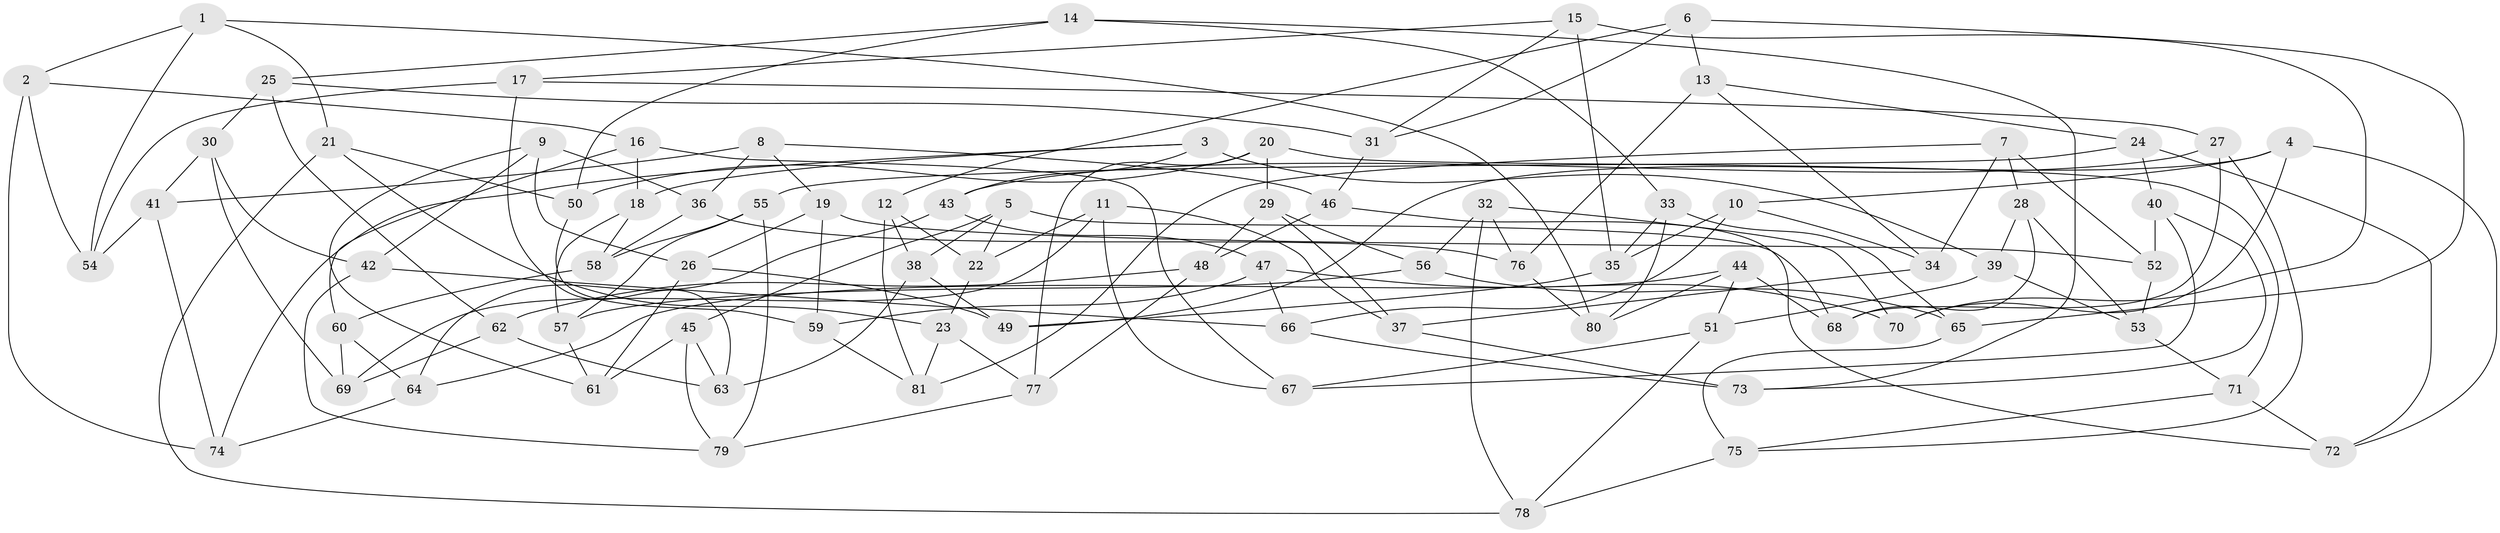 // Generated by graph-tools (version 1.1) at 2025/16/03/09/25 04:16:42]
// undirected, 81 vertices, 162 edges
graph export_dot {
graph [start="1"]
  node [color=gray90,style=filled];
  1;
  2;
  3;
  4;
  5;
  6;
  7;
  8;
  9;
  10;
  11;
  12;
  13;
  14;
  15;
  16;
  17;
  18;
  19;
  20;
  21;
  22;
  23;
  24;
  25;
  26;
  27;
  28;
  29;
  30;
  31;
  32;
  33;
  34;
  35;
  36;
  37;
  38;
  39;
  40;
  41;
  42;
  43;
  44;
  45;
  46;
  47;
  48;
  49;
  50;
  51;
  52;
  53;
  54;
  55;
  56;
  57;
  58;
  59;
  60;
  61;
  62;
  63;
  64;
  65;
  66;
  67;
  68;
  69;
  70;
  71;
  72;
  73;
  74;
  75;
  76;
  77;
  78;
  79;
  80;
  81;
  1 -- 21;
  1 -- 80;
  1 -- 54;
  1 -- 2;
  2 -- 74;
  2 -- 54;
  2 -- 16;
  3 -- 43;
  3 -- 18;
  3 -- 39;
  3 -- 74;
  4 -- 49;
  4 -- 70;
  4 -- 10;
  4 -- 72;
  5 -- 22;
  5 -- 68;
  5 -- 38;
  5 -- 45;
  6 -- 65;
  6 -- 31;
  6 -- 13;
  6 -- 12;
  7 -- 28;
  7 -- 81;
  7 -- 34;
  7 -- 52;
  8 -- 36;
  8 -- 19;
  8 -- 41;
  8 -- 46;
  9 -- 36;
  9 -- 61;
  9 -- 26;
  9 -- 42;
  10 -- 34;
  10 -- 35;
  10 -- 66;
  11 -- 37;
  11 -- 69;
  11 -- 22;
  11 -- 67;
  12 -- 81;
  12 -- 38;
  12 -- 22;
  13 -- 76;
  13 -- 34;
  13 -- 24;
  14 -- 73;
  14 -- 25;
  14 -- 50;
  14 -- 33;
  15 -- 17;
  15 -- 35;
  15 -- 70;
  15 -- 31;
  16 -- 18;
  16 -- 60;
  16 -- 67;
  17 -- 27;
  17 -- 63;
  17 -- 54;
  18 -- 58;
  18 -- 57;
  19 -- 59;
  19 -- 52;
  19 -- 26;
  20 -- 71;
  20 -- 29;
  20 -- 50;
  20 -- 77;
  21 -- 78;
  21 -- 50;
  21 -- 23;
  22 -- 23;
  23 -- 81;
  23 -- 77;
  24 -- 55;
  24 -- 40;
  24 -- 72;
  25 -- 31;
  25 -- 62;
  25 -- 30;
  26 -- 61;
  26 -- 49;
  27 -- 43;
  27 -- 68;
  27 -- 75;
  28 -- 39;
  28 -- 53;
  28 -- 68;
  29 -- 37;
  29 -- 56;
  29 -- 48;
  30 -- 41;
  30 -- 69;
  30 -- 42;
  31 -- 46;
  32 -- 56;
  32 -- 70;
  32 -- 78;
  32 -- 76;
  33 -- 65;
  33 -- 35;
  33 -- 80;
  34 -- 37;
  35 -- 49;
  36 -- 58;
  36 -- 76;
  37 -- 73;
  38 -- 49;
  38 -- 63;
  39 -- 53;
  39 -- 51;
  40 -- 67;
  40 -- 52;
  40 -- 73;
  41 -- 74;
  41 -- 54;
  42 -- 79;
  42 -- 66;
  43 -- 64;
  43 -- 47;
  44 -- 51;
  44 -- 80;
  44 -- 68;
  44 -- 64;
  45 -- 61;
  45 -- 79;
  45 -- 63;
  46 -- 48;
  46 -- 72;
  47 -- 59;
  47 -- 66;
  47 -- 70;
  48 -- 77;
  48 -- 62;
  50 -- 59;
  51 -- 78;
  51 -- 67;
  52 -- 53;
  53 -- 71;
  55 -- 57;
  55 -- 58;
  55 -- 79;
  56 -- 57;
  56 -- 65;
  57 -- 61;
  58 -- 60;
  59 -- 81;
  60 -- 64;
  60 -- 69;
  62 -- 69;
  62 -- 63;
  64 -- 74;
  65 -- 75;
  66 -- 73;
  71 -- 72;
  71 -- 75;
  75 -- 78;
  76 -- 80;
  77 -- 79;
}
